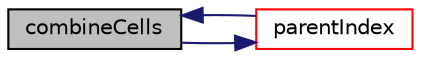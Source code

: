 digraph "combineCells"
{
  bgcolor="transparent";
  edge [fontname="Helvetica",fontsize="10",labelfontname="Helvetica",labelfontsize="10"];
  node [fontname="Helvetica",fontsize="10",shape=record];
  rankdir="LR";
  Node2545 [label="combineCells",height=0.2,width=0.4,color="black", fillcolor="grey75", style="filled", fontcolor="black"];
  Node2545 -> Node2546 [color="midnightblue",fontsize="10",style="solid",fontname="Helvetica"];
  Node2546 [label="parentIndex",height=0.2,width=0.4,color="red",URL="$a22421.html#a15716c370058f05ae095d86b54361299",tooltip="Get parent of cell. "];
  Node2546 -> Node2545 [color="midnightblue",fontsize="10",style="solid",fontname="Helvetica"];
}
